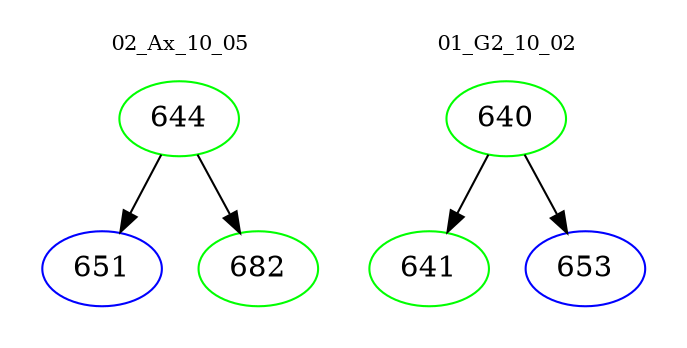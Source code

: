 digraph{
subgraph cluster_0 {
color = white
label = "02_Ax_10_05";
fontsize=10;
T0_644 [label="644", color="green"]
T0_644 -> T0_651 [color="black"]
T0_651 [label="651", color="blue"]
T0_644 -> T0_682 [color="black"]
T0_682 [label="682", color="green"]
}
subgraph cluster_1 {
color = white
label = "01_G2_10_02";
fontsize=10;
T1_640 [label="640", color="green"]
T1_640 -> T1_641 [color="black"]
T1_641 [label="641", color="green"]
T1_640 -> T1_653 [color="black"]
T1_653 [label="653", color="blue"]
}
}
